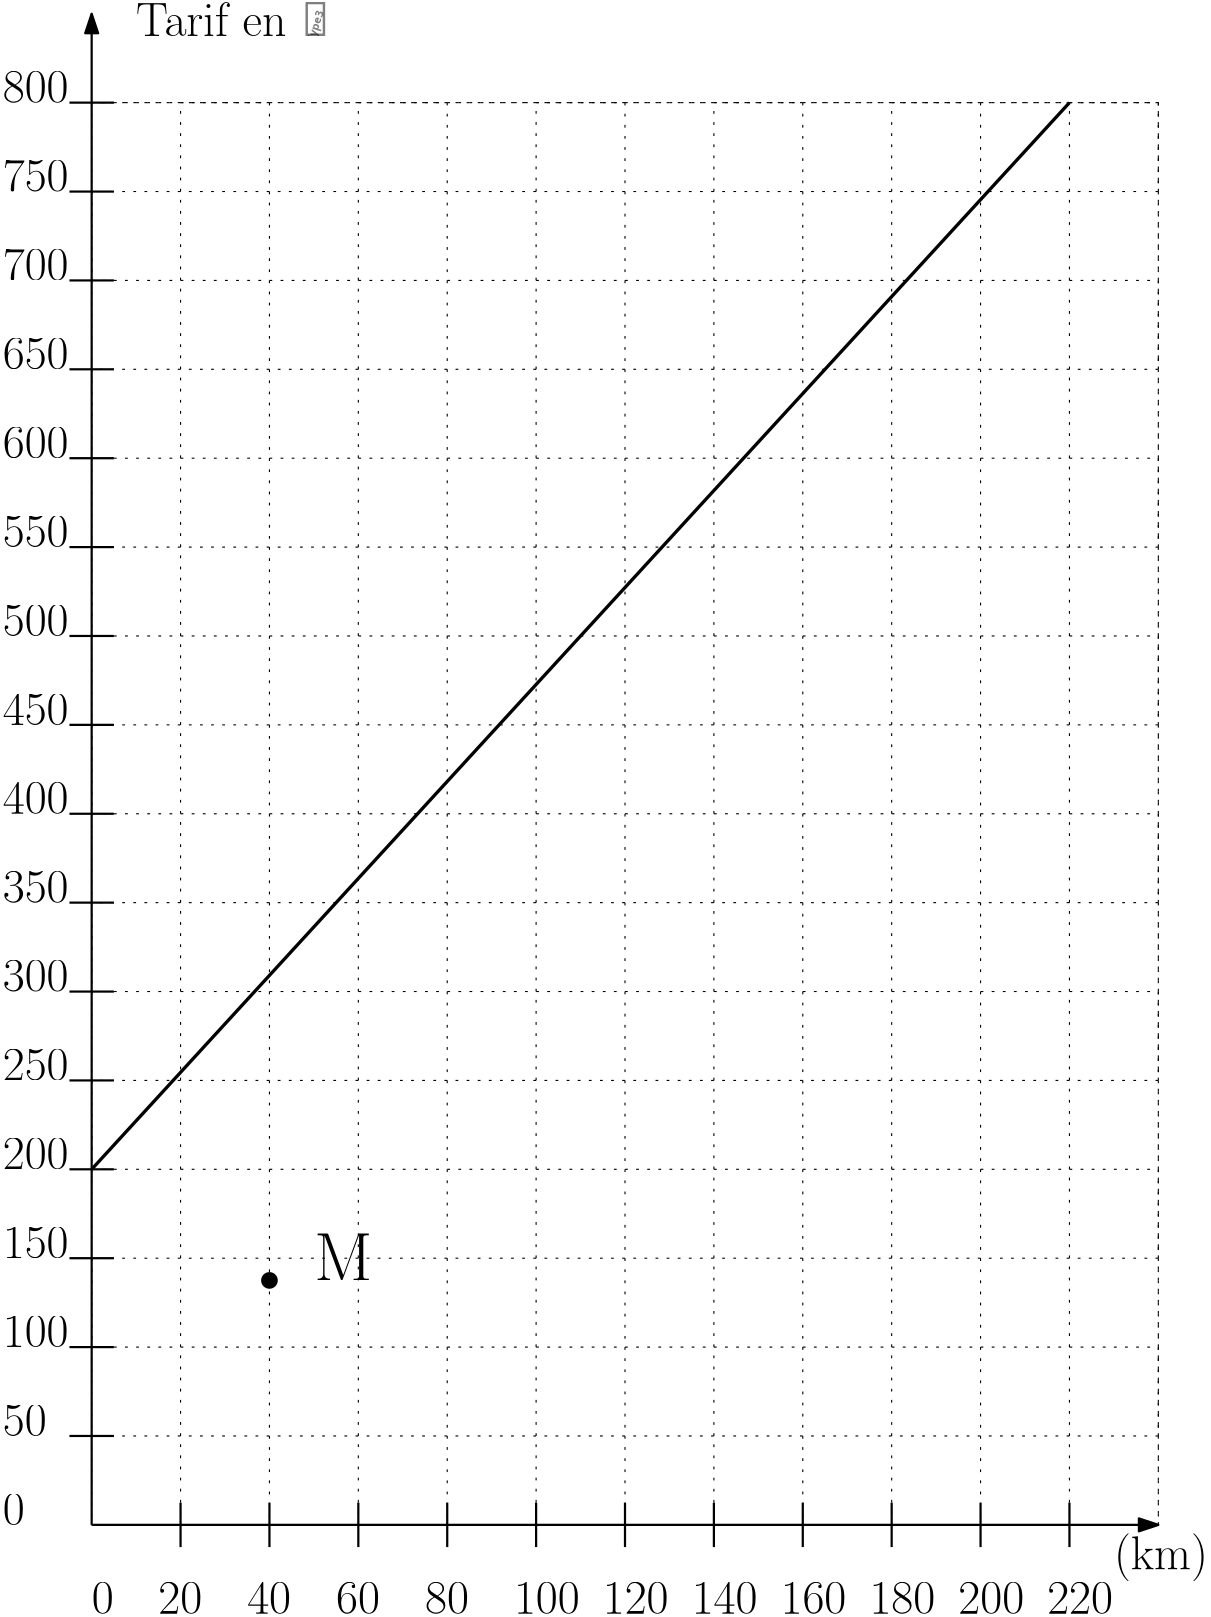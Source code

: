 <?xml version="1.0"?>
<!DOCTYPE ipe SYSTEM "ipe.dtd">
<ipe version="70218" creator="Ipe 7.2.28">
<info created="D:20250204011028" modified="D:20250204011304"/>
<ipestyle name="basic">
<symbol name="arrow/arc(spx)">
<path stroke="sym-stroke" fill="sym-stroke" pen="sym-pen">
0 0 m
-1 0.333 l
-1 -0.333 l
h
</path>
</symbol>
<symbol name="arrow/farc(spx)">
<path stroke="sym-stroke" fill="white" pen="sym-pen">
0 0 m
-1 0.333 l
-1 -0.333 l
h
</path>
</symbol>
<symbol name="arrow/ptarc(spx)">
<path stroke="sym-stroke" fill="sym-stroke" pen="sym-pen">
0 0 m
-1 0.333 l
-0.8 0 l
-1 -0.333 l
h
</path>
</symbol>
<symbol name="arrow/fptarc(spx)">
<path stroke="sym-stroke" fill="white" pen="sym-pen">
0 0 m
-1 0.333 l
-0.8 0 l
-1 -0.333 l
h
</path>
</symbol>
<symbol name="mark/circle(sx)" transformations="translations">
<path fill="sym-stroke">
0.6 0 0 0.6 0 0 e
0.4 0 0 0.4 0 0 e
</path>
</symbol>
<symbol name="mark/disk(sx)" transformations="translations">
<path fill="sym-stroke">
0.6 0 0 0.6 0 0 e
</path>
</symbol>
<symbol name="mark/fdisk(sfx)" transformations="translations">
<group>
<path fill="sym-fill">
0.5 0 0 0.5 0 0 e
</path>
<path fill="sym-stroke" fillrule="eofill">
0.6 0 0 0.6 0 0 e
0.4 0 0 0.4 0 0 e
</path>
</group>
</symbol>
<symbol name="mark/box(sx)" transformations="translations">
<path fill="sym-stroke" fillrule="eofill">
-0.6 -0.6 m
0.6 -0.6 l
0.6 0.6 l
-0.6 0.6 l
h
-0.4 -0.4 m
0.4 -0.4 l
0.4 0.4 l
-0.4 0.4 l
h
</path>
</symbol>
<symbol name="mark/square(sx)" transformations="translations">
<path fill="sym-stroke">
-0.6 -0.6 m
0.6 -0.6 l
0.6 0.6 l
-0.6 0.6 l
h
</path>
</symbol>
<symbol name="mark/fsquare(sfx)" transformations="translations">
<group>
<path fill="sym-fill">
-0.5 -0.5 m
0.5 -0.5 l
0.5 0.5 l
-0.5 0.5 l
h
</path>
<path fill="sym-stroke" fillrule="eofill">
-0.6 -0.6 m
0.6 -0.6 l
0.6 0.6 l
-0.6 0.6 l
h
-0.4 -0.4 m
0.4 -0.4 l
0.4 0.4 l
-0.4 0.4 l
h
</path>
</group>
</symbol>
<symbol name="mark/cross(sx)" transformations="translations">
<group>
<path fill="sym-stroke">
-0.43 -0.57 m
0.57 0.43 l
0.43 0.57 l
-0.57 -0.43 l
h
</path>
<path fill="sym-stroke">
-0.43 0.57 m
0.57 -0.43 l
0.43 -0.57 l
-0.57 0.43 l
h
</path>
</group>
</symbol>
<symbol name="arrow/fnormal(spx)">
<path stroke="sym-stroke" fill="white" pen="sym-pen">
0 0 m
-1 0.333 l
-1 -0.333 l
h
</path>
</symbol>
<symbol name="arrow/pointed(spx)">
<path stroke="sym-stroke" fill="sym-stroke" pen="sym-pen">
0 0 m
-1 0.333 l
-0.8 0 l
-1 -0.333 l
h
</path>
</symbol>
<symbol name="arrow/fpointed(spx)">
<path stroke="sym-stroke" fill="white" pen="sym-pen">
0 0 m
-1 0.333 l
-0.8 0 l
-1 -0.333 l
h
</path>
</symbol>
<symbol name="arrow/linear(spx)">
<path stroke="sym-stroke" pen="sym-pen">
-1 0.333 m
0 0 l
-1 -0.333 l
</path>
</symbol>
<symbol name="arrow/fdouble(spx)">
<path stroke="sym-stroke" fill="white" pen="sym-pen">
0 0 m
-1 0.333 l
-1 -0.333 l
h
-1 0 m
-2 0.333 l
-2 -0.333 l
h
</path>
</symbol>
<symbol name="arrow/double(spx)">
<path stroke="sym-stroke" fill="sym-stroke" pen="sym-pen">
0 0 m
-1 0.333 l
-1 -0.333 l
h
-1 0 m
-2 0.333 l
-2 -0.333 l
h
</path>
</symbol>
<symbol name="arrow/mid-normal(spx)">
<path stroke="sym-stroke" fill="sym-stroke" pen="sym-pen">
0.5 0 m
-0.5 0.333 l
-0.5 -0.333 l
h
</path>
</symbol>
<symbol name="arrow/mid-fnormal(spx)">
<path stroke="sym-stroke" fill="white" pen="sym-pen">
0.5 0 m
-0.5 0.333 l
-0.5 -0.333 l
h
</path>
</symbol>
<symbol name="arrow/mid-pointed(spx)">
<path stroke="sym-stroke" fill="sym-stroke" pen="sym-pen">
0.5 0 m
-0.5 0.333 l
-0.3 0 l
-0.5 -0.333 l
h
</path>
</symbol>
<symbol name="arrow/mid-fpointed(spx)">
<path stroke="sym-stroke" fill="white" pen="sym-pen">
0.5 0 m
-0.5 0.333 l
-0.3 0 l
-0.5 -0.333 l
h
</path>
</symbol>
<symbol name="arrow/mid-double(spx)">
<path stroke="sym-stroke" fill="sym-stroke" pen="sym-pen">
1 0 m
0 0.333 l
0 -0.333 l
h
0 0 m
-1 0.333 l
-1 -0.333 l
h
</path>
</symbol>
<symbol name="arrow/mid-fdouble(spx)">
<path stroke="sym-stroke" fill="white" pen="sym-pen">
1 0 m
0 0.333 l
0 -0.333 l
h
0 0 m
-1 0.333 l
-1 -0.333 l
h
</path>
</symbol>
<anglesize name="22.5 deg" value="22.5"/>
<anglesize name="30 deg" value="30"/>
<anglesize name="45 deg" value="45"/>
<anglesize name="60 deg" value="60"/>
<anglesize name="90 deg" value="90"/>
<arrowsize name="large" value="10"/>
<arrowsize name="small" value="5"/>
<arrowsize name="tiny" value="3"/>
<color name="blue" value="0 0 1"/>
<color name="brown" value="0.647 0.165 0.165"/>
<color name="darkblue" value="0 0 0.545"/>
<color name="darkcyan" value="0 0.545 0.545"/>
<color name="darkgray" value="0.663"/>
<color name="darkgreen" value="0 0.392 0"/>
<color name="darkmagenta" value="0.545 0 0.545"/>
<color name="darkorange" value="1 0.549 0"/>
<color name="darkred" value="0.545 0 0"/>
<color name="gold" value="1 0.843 0"/>
<color name="gray" value="0.745"/>
<color name="green" value="0 1 0"/>
<color name="lightblue" value="0.678 0.847 0.902"/>
<color name="lightcyan" value="0.878 1 1"/>
<color name="lightgray" value="0.827"/>
<color name="lightgreen" value="0.565 0.933 0.565"/>
<color name="lightyellow" value="1 1 0.878"/>
<color name="navy" value="0 0 0.502"/>
<color name="orange" value="1 0.647 0"/>
<color name="pink" value="1 0.753 0.796"/>
<color name="purple" value="0.627 0.125 0.941"/>
<color name="red" value="1 0 0"/>
<color name="seagreen" value="0.18 0.545 0.341"/>
<color name="turquoise" value="0.251 0.878 0.816"/>
<color name="violet" value="0.933 0.51 0.933"/>
<color name="yellow" value="1 1 0"/>
<dashstyle name="dash dot dotted" value="[4 2 1 2 1 2] 0"/>
<dashstyle name="dash dotted" value="[4 2 1 2] 0"/>
<dashstyle name="dashed" value="[4] 0"/>
<dashstyle name="dotted" value="[1 3] 0"/>
<gridsize name="10 pts (~3.5 mm)" value="10"/>
<gridsize name="14 pts (~5 mm)" value="14"/>
<gridsize name="16 pts (~6 mm)" value="16"/>
<gridsize name="20 pts (~7 mm)" value="20"/>
<gridsize name="28 pts (~10 mm)" value="28"/>
<gridsize name="32 pts (~12 mm)" value="32"/>
<gridsize name="4 pts" value="4"/>
<gridsize name="56 pts (~20 mm)" value="56"/>
<gridsize name="8 pts (~3 mm)" value="8"/>
<opacity name="10%" value="0.1"/>
<opacity name="30%" value="0.3"/>
<opacity name="50%" value="0.5"/>
<opacity name="75%" value="0.75"/>
<pen name="fat" value="1.2"/>
<pen name="heavier" value="0.8"/>
<pen name="ultrafat" value="2"/>
<symbolsize name="large" value="5"/>
<symbolsize name="small" value="2"/>
<symbolsize name="tiny" value="1.1"/>
<textsize name="Huge" value="\Huge"/>
<textsize name="LARGE" value="\LARGE"/>
<textsize name="Large" value="\Large"/>
<textsize name="footnote" value="\footnotesize"/>
<textsize name="huge" value="\huge"/>
<textsize name="large" value="\large"/>
<textsize name="script" value="\scriptsize"/>
<textsize name="small" value="\small"/>
<textsize name="tiny" value="\tiny"/>
<textstyle name="center" begin="\begin{center}" end="\end{center}"/>
<textstyle name="item" begin="\begin{itemize}\item{}" end="\end{itemize}"/>
<textstyle name="itemize" begin="\begin{itemize}" end="\end{itemize}"/>
<tiling name="falling" angle="-60" step="4" width="1"/>
<tiling name="rising" angle="30" step="4" width="1"/>
</ipestyle>
<page>
<layer name="alpha"/>
<view layers="alpha" active="alpha"/>
<path layer="alpha" stroke="black" dash="dotted">
64 704 m
64 192 l
448 192 l
448 704 l
h
</path>
<path stroke="black" dash="dotted">
96 192 m
96 704 l
128 704 l
128 192 l
160 192 l
160 704 l
192 704 l
192 192 l
224 192 l
224 704 l
256 704 l
256 192 l
288 192 l
288 704 l
320 704 l
320 192 l
352 192 l
352 704 l
384 704 l
384 192 l
416 192 l
416 704 l
448 704 l
448 192 l
</path>
<path stroke="black" dash="dotted">
64 704 m
448 704 l
448 672 l
64 672 l
64 640 l
448 640 l
448 608 l
64 608 l
64 576 l
448 576 l
448 544 l
64 544 l
64 512 l
448 512 l
448 480 l
64 480 l
64 448 l
448 448 l
448 416 l
64 416 l
64 384 l
448 384 l
448 352 l
64 352 l
64 320 l
448 320 l
448 288 l
64 288 l
64 256 l
448 256 l
448 224 l
64 224 l
</path>
<path stroke="black" pen="heavier" arrow="normal/normal">
64 192 m
448 192 l
</path>
<text matrix="1 0 0 1 0 -32" transformations="translations" pos="432 208" stroke="black" type="label" width="33.83" height="12.896" depth="4.29" valign="baseline" size="LARGE">(km)</text>
<text transformations="translations" pos="64 160" stroke="black" type="label" width="7.895" height="11.097" depth="0" valign="baseline" size="LARGE">0</text>
<text matrix="1 0 0 1 -8 0" transformations="translations" pos="96 160" stroke="black" type="label" width="15.791" height="11.097" depth="0" valign="baseline" size="LARGE">20</text>
<text matrix="1 0 0 1 -8 0" transformations="translations" pos="128 160" stroke="black" type="label" width="15.791" height="11.097" depth="0" valign="baseline" size="LARGE">40</text>
<text matrix="1 0 0 1 -8 0" transformations="translations" pos="160 160" stroke="black" type="label" width="15.791" height="11.097" depth="0" valign="baseline" size="LARGE">60</text>
<text matrix="1 0 0 1 -8 0" transformations="translations" pos="192 160" stroke="black" type="label" width="15.791" height="11.097" depth="0" valign="baseline" size="LARGE">80</text>
<text matrix="1 0 0 1 -8 0" transformations="translations" pos="224 160" stroke="black" type="label" width="23.686" height="11.097" depth="0" valign="baseline" size="LARGE">100</text>
<text matrix="1 0 0 1 -8 0" transformations="translations" pos="256 160" stroke="black" type="label" width="23.686" height="11.097" depth="0" valign="baseline" size="LARGE">120</text>
<text matrix="1 0 0 1 -8 0" transformations="translations" pos="288 160" stroke="black" type="label" width="23.686" height="11.097" depth="0" valign="baseline" size="LARGE">140</text>
<text matrix="1 0 0 1 -8 0" transformations="translations" pos="320 160" stroke="black" type="label" width="23.686" height="11.097" depth="0" valign="baseline" size="LARGE">160</text>
<text matrix="1 0 0 1 -8 0" transformations="translations" pos="352 160" stroke="black" type="label" width="23.686" height="11.097" depth="0" valign="baseline" size="LARGE">180</text>
<text matrix="1 0 0 1 -8 0" transformations="translations" pos="384 160" stroke="black" type="label" width="23.686" height="11.097" depth="0" valign="baseline" size="LARGE">200</text>
<text matrix="1 0 0 1 -8 0" transformations="translations" pos="416 160" stroke="black" type="label" width="23.686" height="11.097" depth="0" valign="baseline" size="LARGE">220</text>
<path stroke="black" pen="heavier">
96 200 m
96 184 l
</path>
<path stroke="black" pen="heavier">
128 200 m
128 184 l
</path>
<path stroke="black" pen="heavier">
160 200 m
160 184 l
</path>
<path stroke="black" pen="heavier">
192 200 m
192 184 l
</path>
<path stroke="black" pen="heavier">
224 200 m
224 184 l
</path>
<path stroke="black" pen="heavier">
256 200 m
256 184 l
</path>
<path stroke="black" pen="heavier">
288 200 m
288 184 l
</path>
<path stroke="black" pen="heavier">
320 200 m
320 184 l
</path>
<path stroke="black" pen="heavier">
352 200 m
352 184 l
</path>
<path stroke="black" pen="heavier">
384 200 m
384 184 l
</path>
<path stroke="black" pen="heavier">
416 200 m
416 184 l
</path>
<path stroke="black" pen="heavier" arrow="normal/normal">
64 192 m
64 736 l
</path>
<path stroke="black" pen="heavier">
56 224 m
72 224 l
</path>
<path stroke="black" pen="heavier">
56 256 m
72 256 l
</path>
<path stroke="black" pen="heavier">
56 288 m
72 288 l
</path>
<path stroke="black" pen="heavier">
56 320 m
72 320 l
</path>
<path stroke="black" pen="heavier">
56 352 m
72 352 l
</path>
<path stroke="black" pen="heavier">
56 384 m
72 384 l
</path>
<path stroke="black" pen="heavier">
56 416 m
72 416 l
</path>
<path stroke="black" pen="heavier">
56 448 m
72 448 l
</path>
<path stroke="black" pen="heavier">
56 480 m
72 480 l
</path>
<path stroke="black" pen="heavier">
56 512 m
72 512 l
72 512 l
</path>
<path stroke="black" pen="heavier">
56 544 m
72 544 l
</path>
<path stroke="black" pen="heavier">
56 576 m
72 576 l
</path>
<path stroke="black" pen="heavier">
56 608 m
72 608 l
</path>
<path stroke="black" pen="heavier">
56 640 m
72 640 l
72 640 l
</path>
<path stroke="black" pen="heavier">
56 672 m
72 672 l
</path>
<path stroke="black" pen="heavier">
56 704 m
72 704 l
</path>
<text transformations="translations" pos="80 728" stroke="black" type="label" width="71.949" height="11.955" depth="0" valign="baseline" size="LARGE">Tarif en €</text>
<text transformations="translations" pos="32 192" stroke="black" type="label" width="7.895" height="11.097" depth="0" valign="baseline" size="LARGE">0</text>
<text transformations="translations" pos="32 224" stroke="black" type="label" width="15.791" height="11.097" depth="0" valign="baseline" size="LARGE">50</text>
<text transformations="translations" pos="32 256" stroke="black" type="label" width="23.686" height="11.097" depth="0" valign="baseline" size="LARGE">100</text>
<text transformations="translations" pos="32 288" stroke="black" type="label" width="23.686" height="11.097" depth="0" valign="baseline" size="LARGE">150</text>
<text transformations="translations" pos="32 320" stroke="black" type="label" width="23.686" height="11.097" depth="0" valign="baseline" size="LARGE">200</text>
<text transformations="translations" pos="32 352" stroke="black" type="label" width="23.686" height="11.097" depth="0" valign="baseline" size="LARGE">250</text>
<text transformations="translations" pos="32 384" stroke="black" type="label" width="23.686" height="11.097" depth="0" valign="baseline" size="LARGE">300</text>
<text transformations="translations" pos="32 416" stroke="black" type="label" width="23.686" height="11.097" depth="0" valign="baseline" size="LARGE">350</text>
<text transformations="translations" pos="32 448" stroke="black" type="label" width="23.686" height="11.097" depth="0" valign="baseline" size="LARGE">400</text>
<text transformations="translations" pos="32 480" stroke="black" type="label" width="23.686" height="11.097" depth="0" valign="baseline" size="LARGE">450</text>
<text transformations="translations" pos="32 512" stroke="black" type="label" width="23.686" height="11.097" depth="0" valign="baseline" size="LARGE">500</text>
<text transformations="translations" pos="32 544" stroke="black" type="label" width="23.686" height="11.097" depth="0" valign="baseline" size="LARGE">550</text>
<text transformations="translations" pos="32 576" stroke="black" type="label" width="23.686" height="11.097" depth="0" valign="baseline" size="LARGE">600</text>
<text transformations="translations" pos="32 608" stroke="black" type="label" width="23.686" height="11.097" depth="0" valign="baseline" size="LARGE">650</text>
<text transformations="translations" pos="32 640" stroke="black" type="label" width="23.686" height="11.097" depth="0" valign="baseline" size="LARGE">700</text>
<text transformations="translations" pos="32 672" stroke="black" type="label" width="23.686" height="11.097" depth="0" valign="baseline" size="LARGE">750</text>
<text transformations="translations" pos="32 704" stroke="black" type="label" width="23.686" height="11.097" depth="0" valign="baseline" size="LARGE">800</text>
<path stroke="black" pen="fat">
64 320 m
416 704 l
</path>
<use name="mark/disk(sx)" pos="128 280" size="large" stroke="black"/>
<text transformations="translations" pos="144 280" stroke="black" type="label" width="21.07" height="16.934" depth="0" valign="baseline" size="Huge">M</text>
</page>
</ipe>
